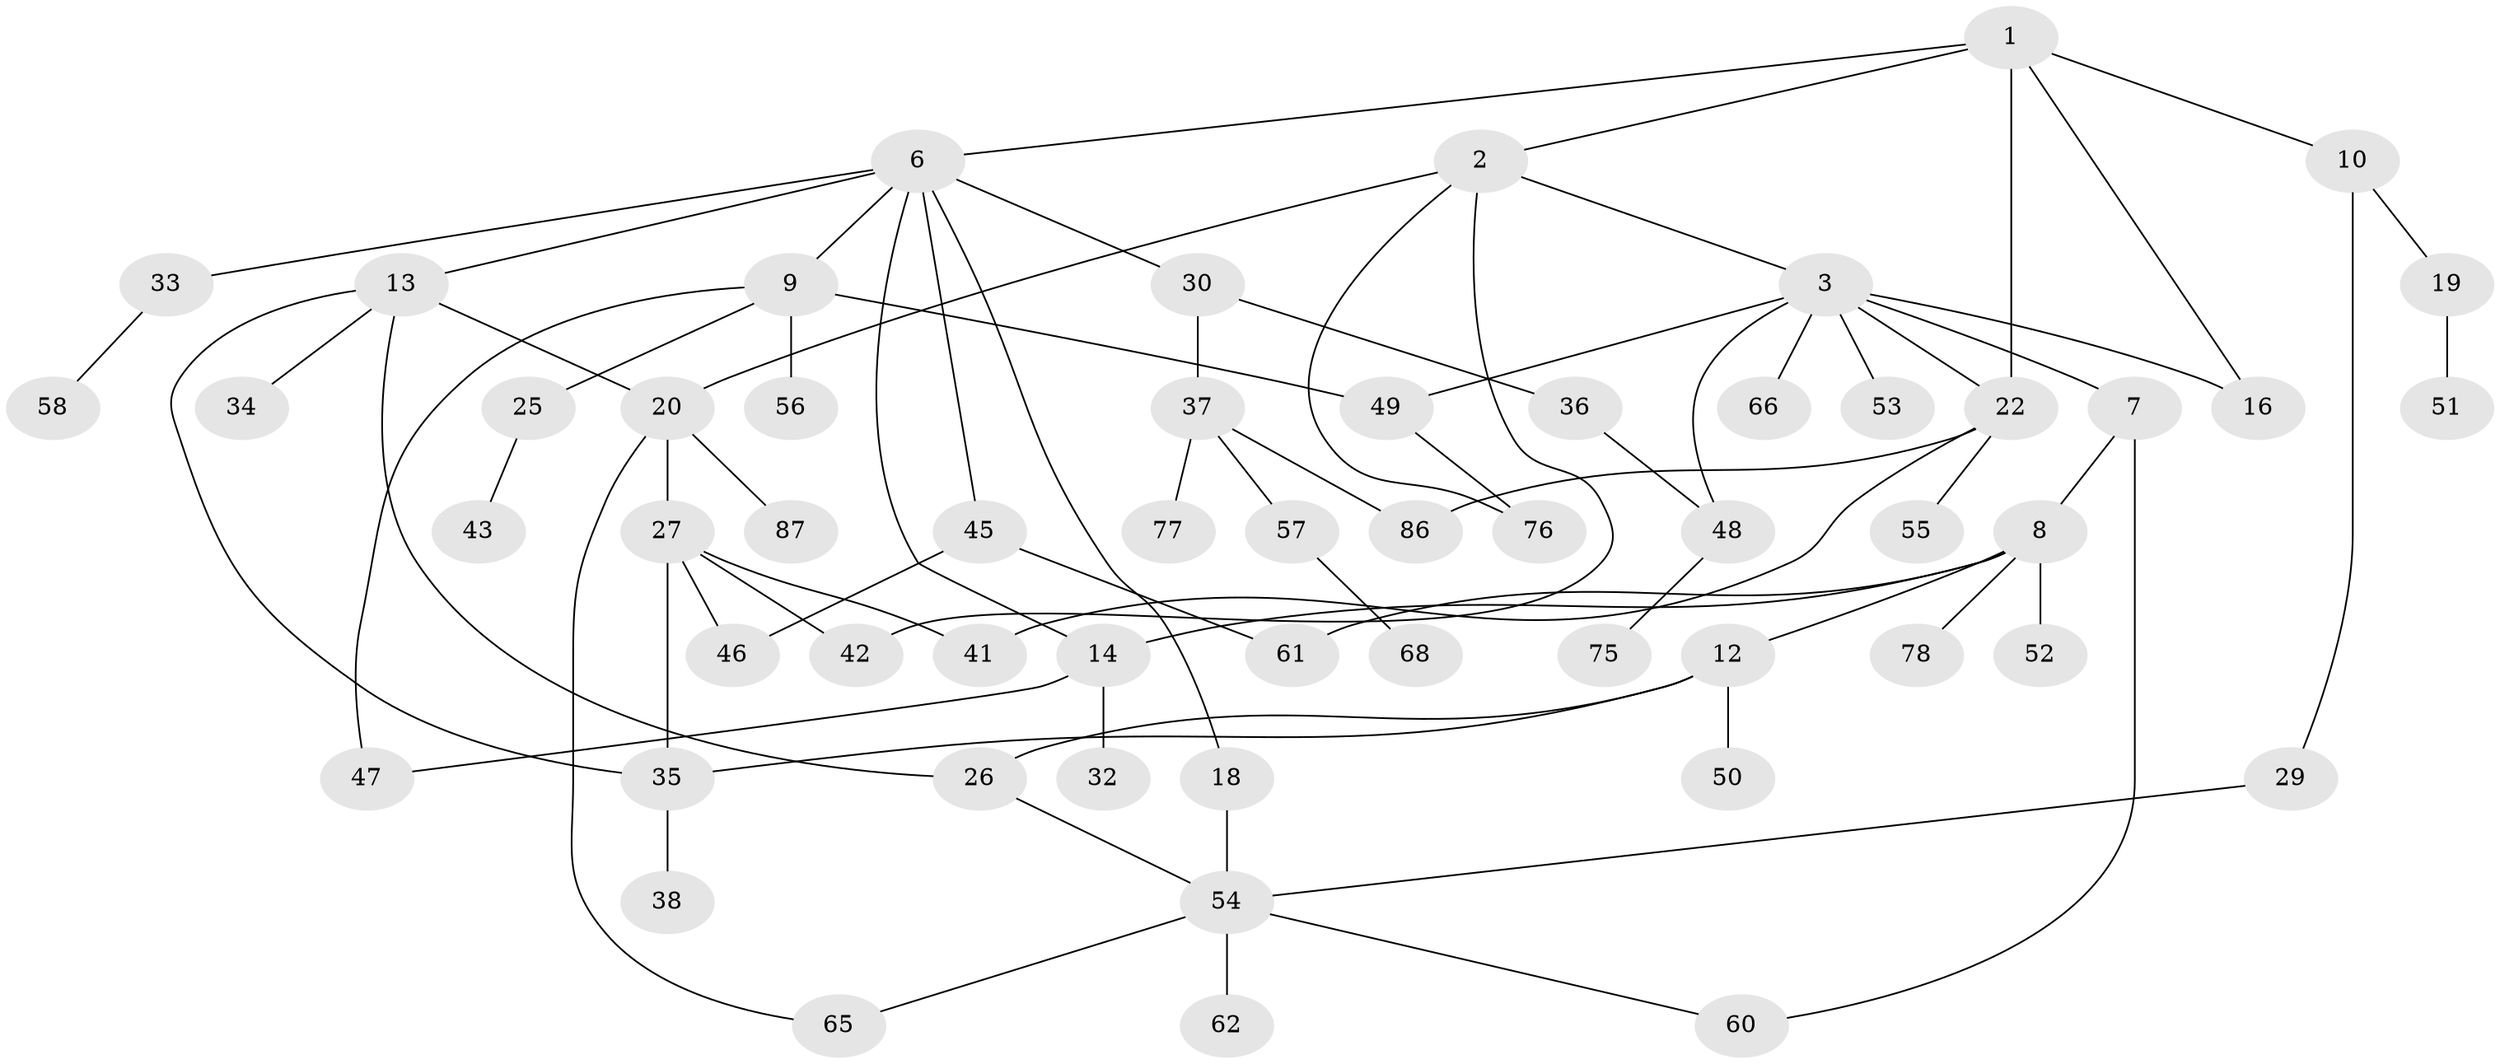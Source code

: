 // original degree distribution, {4: 0.09195402298850575, 6: 0.022988505747126436, 3: 0.14942528735632185, 7: 0.011494252873563218, 5: 0.06896551724137931, 2: 0.40229885057471265, 1: 0.25287356321839083}
// Generated by graph-tools (version 1.1) at 2025/10/02/27/25 16:10:50]
// undirected, 57 vertices, 76 edges
graph export_dot {
graph [start="1"]
  node [color=gray90,style=filled];
  1 [super="+4"];
  2 [super="+72"];
  3 [super="+5"];
  6 [super="+11"];
  7 [super="+28"];
  8 [super="+70"];
  9 [super="+24"];
  10 [super="+15"];
  12 [super="+17"];
  13;
  14 [super="+23"];
  16 [super="+39"];
  18;
  19;
  20 [super="+21"];
  22 [super="+31"];
  25;
  26 [super="+73"];
  27 [super="+79"];
  29;
  30;
  32;
  33;
  34;
  35 [super="+44"];
  36 [super="+40"];
  37 [super="+80"];
  38;
  41 [super="+71"];
  42;
  43 [super="+64"];
  45 [super="+83"];
  46;
  47 [super="+63"];
  48 [super="+69"];
  49 [super="+81"];
  50;
  51 [super="+59"];
  52 [super="+74"];
  53;
  54 [super="+82"];
  55;
  56;
  57 [super="+84"];
  58 [super="+85"];
  60 [super="+67"];
  61;
  62;
  65;
  66;
  68;
  75;
  76;
  77;
  78;
  86;
  87;
  1 -- 2;
  1 -- 6;
  1 -- 22;
  1 -- 16;
  1 -- 10;
  2 -- 3;
  2 -- 42;
  2 -- 76;
  2 -- 20;
  3 -- 16;
  3 -- 48;
  3 -- 66;
  3 -- 53;
  3 -- 22;
  3 -- 7;
  3 -- 49;
  6 -- 9;
  6 -- 13;
  6 -- 30;
  6 -- 33;
  6 -- 18;
  6 -- 45;
  6 -- 14;
  7 -- 8;
  7 -- 60;
  8 -- 12;
  8 -- 52;
  8 -- 61;
  8 -- 78;
  8 -- 14;
  9 -- 25;
  9 -- 47;
  9 -- 56;
  9 -- 49;
  10 -- 19;
  10 -- 29;
  12 -- 26;
  12 -- 35;
  12 -- 50;
  13 -- 20;
  13 -- 34;
  13 -- 26;
  13 -- 35;
  14 -- 32;
  14 -- 47;
  18 -- 54;
  19 -- 51;
  20 -- 87;
  20 -- 65;
  20 -- 27;
  22 -- 55;
  22 -- 86;
  22 -- 41;
  25 -- 43;
  26 -- 54;
  27 -- 46;
  27 -- 42;
  27 -- 41;
  27 -- 35;
  29 -- 54;
  30 -- 36;
  30 -- 37;
  33 -- 58;
  35 -- 38;
  36 -- 48;
  37 -- 57;
  37 -- 77;
  37 -- 86;
  45 -- 61;
  45 -- 46;
  48 -- 75;
  49 -- 76;
  54 -- 62;
  54 -- 65;
  54 -- 60;
  57 -- 68;
}
